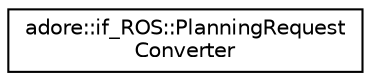 digraph "Graphical Class Hierarchy"
{
 // LATEX_PDF_SIZE
  edge [fontname="Helvetica",fontsize="10",labelfontname="Helvetica",labelfontsize="10"];
  node [fontname="Helvetica",fontsize="10",shape=record];
  rankdir="LR";
  Node0 [label="adore::if_ROS::PlanningRequest\lConverter",height=0.2,width=0.4,color="black", fillcolor="white", style="filled",URL="$structadore_1_1if__ROS_1_1PlanningRequestConverter.html",tooltip=" "];
}
